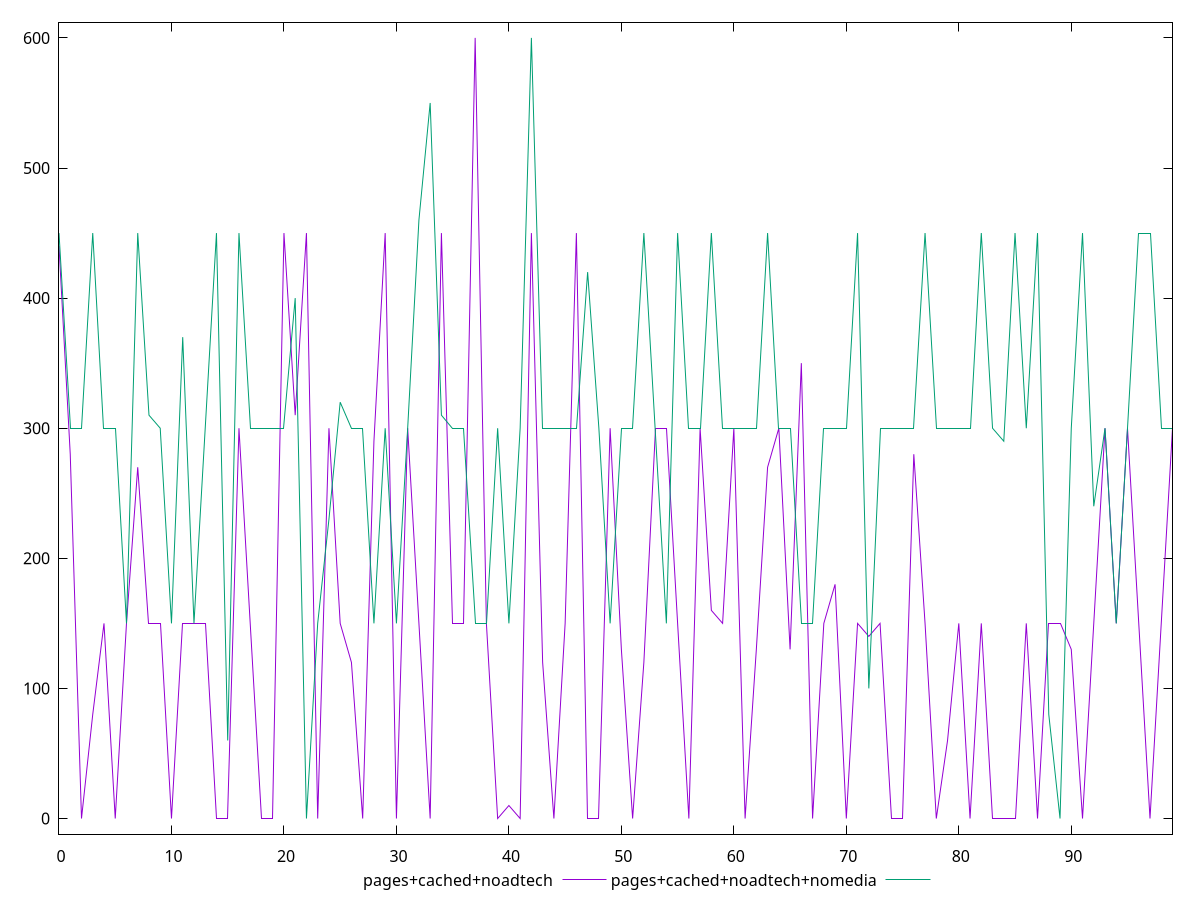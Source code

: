 reset

$pagesCachedNoadtech <<EOF
0 440
1 280
2 0
3 80
4 150
5 0
6 150
7 270
8 150
9 150
10 0
11 150
12 150
13 150
14 0
15 0
16 300
17 150
18 0
19 0
20 450
21 310
22 450
23 0
24 300
25 150
26 120
27 0
28 290
29 450
30 0
31 300
32 150
33 0
34 450
35 150
36 150
37 600
38 150
39 0
40 10
41 0
42 450
43 120
44 0
45 150
46 450
47 0
48 0
49 300
50 130
51 0
52 120
53 300
54 300
55 150
56 0
57 300
58 160
59 150
60 300
61 0
62 130
63 270
64 300
65 130
66 350
67 0
68 150
69 180
70 0
71 150
72 140
73 150
74 0
75 0
76 280
77 150
78 0
79 60
80 150
81 0
82 150
83 0
84 0
85 0
86 150
87 0
88 150
89 150
90 130
91 0
92 150
93 300
94 150
95 300
96 150
97 0
98 150
99 300
EOF

$pagesCachedNoadtechNomedia <<EOF
0 450
1 300
2 300
3 450
4 300
5 300
6 150
7 450
8 310
9 300
10 150
11 370
12 150
13 300
14 450
15 60
16 450
17 300
18 300
19 300
20 300
21 400
22 0
23 150
24 230
25 320
26 300
27 300
28 150
29 300
30 150
31 300
32 460
33 550
34 310
35 300
36 300
37 150
38 150
39 300
40 150
41 300
42 600
43 300
44 300
45 300
46 300
47 420
48 300
49 150
50 300
51 300
52 450
53 300
54 150
55 450
56 300
57 300
58 450
59 300
60 300
61 300
62 300
63 450
64 300
65 300
66 150
67 150
68 300
69 300
70 300
71 450
72 100
73 300
74 300
75 300
76 300
77 450
78 300
79 300
80 300
81 300
82 450
83 300
84 290
85 450
86 300
87 450
88 80
89 0
90 300
91 450
92 240
93 300
94 150
95 300
96 450
97 450
98 300
99 300
EOF

set key outside below
set xrange [0:99]
set yrange [-12:612]
set trange [-12:612]
set terminal svg size 640, 520 enhanced background rgb 'white'
set output "report_00015_2021-02-09T16-11-33.973Z/unused-css-rules/comparison/line/2_vs_3.svg"

plot $pagesCachedNoadtech title "pages+cached+noadtech" with line, \
     $pagesCachedNoadtechNomedia title "pages+cached+noadtech+nomedia" with line

reset
